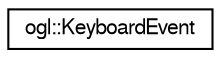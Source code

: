 digraph "Graphical Class Hierarchy"
{
  edge [fontname="FreeSans",fontsize="10",labelfontname="FreeSans",labelfontsize="10"];
  node [fontname="FreeSans",fontsize="10",shape=record];
  rankdir="LR";
  Node0 [label="ogl::KeyboardEvent",height=0.2,width=0.4,color="black", fillcolor="white", style="filled",URL="$structogl_1_1_keyboard_event.html",tooltip="Keyboard event. "];
}
